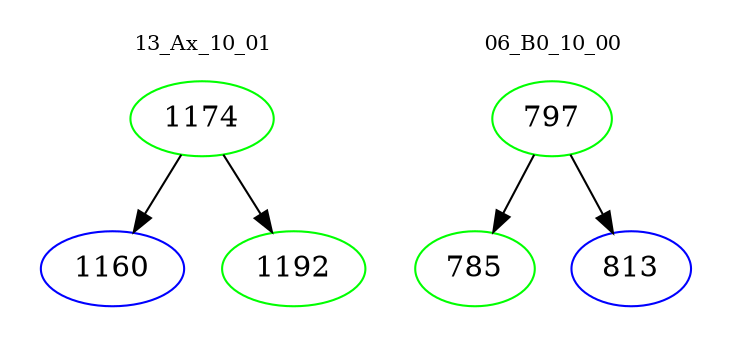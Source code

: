 digraph{
subgraph cluster_0 {
color = white
label = "13_Ax_10_01";
fontsize=10;
T0_1174 [label="1174", color="green"]
T0_1174 -> T0_1160 [color="black"]
T0_1160 [label="1160", color="blue"]
T0_1174 -> T0_1192 [color="black"]
T0_1192 [label="1192", color="green"]
}
subgraph cluster_1 {
color = white
label = "06_B0_10_00";
fontsize=10;
T1_797 [label="797", color="green"]
T1_797 -> T1_785 [color="black"]
T1_785 [label="785", color="green"]
T1_797 -> T1_813 [color="black"]
T1_813 [label="813", color="blue"]
}
}
